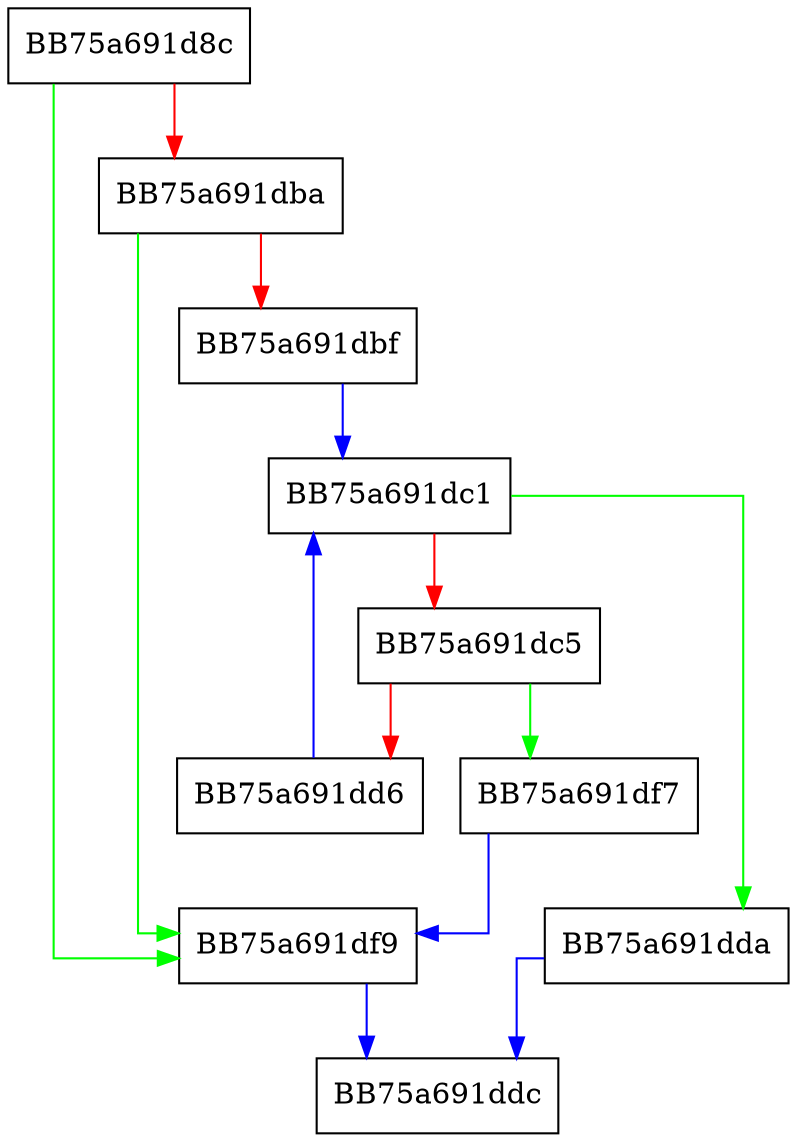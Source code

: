 digraph is_name_in_list {
  node [shape="box"];
  graph [splines=ortho];
  BB75a691d8c -> BB75a691df9 [color="green"];
  BB75a691d8c -> BB75a691dba [color="red"];
  BB75a691dba -> BB75a691df9 [color="green"];
  BB75a691dba -> BB75a691dbf [color="red"];
  BB75a691dbf -> BB75a691dc1 [color="blue"];
  BB75a691dc1 -> BB75a691dda [color="green"];
  BB75a691dc1 -> BB75a691dc5 [color="red"];
  BB75a691dc5 -> BB75a691df7 [color="green"];
  BB75a691dc5 -> BB75a691dd6 [color="red"];
  BB75a691dd6 -> BB75a691dc1 [color="blue"];
  BB75a691dda -> BB75a691ddc [color="blue"];
  BB75a691df7 -> BB75a691df9 [color="blue"];
  BB75a691df9 -> BB75a691ddc [color="blue"];
}